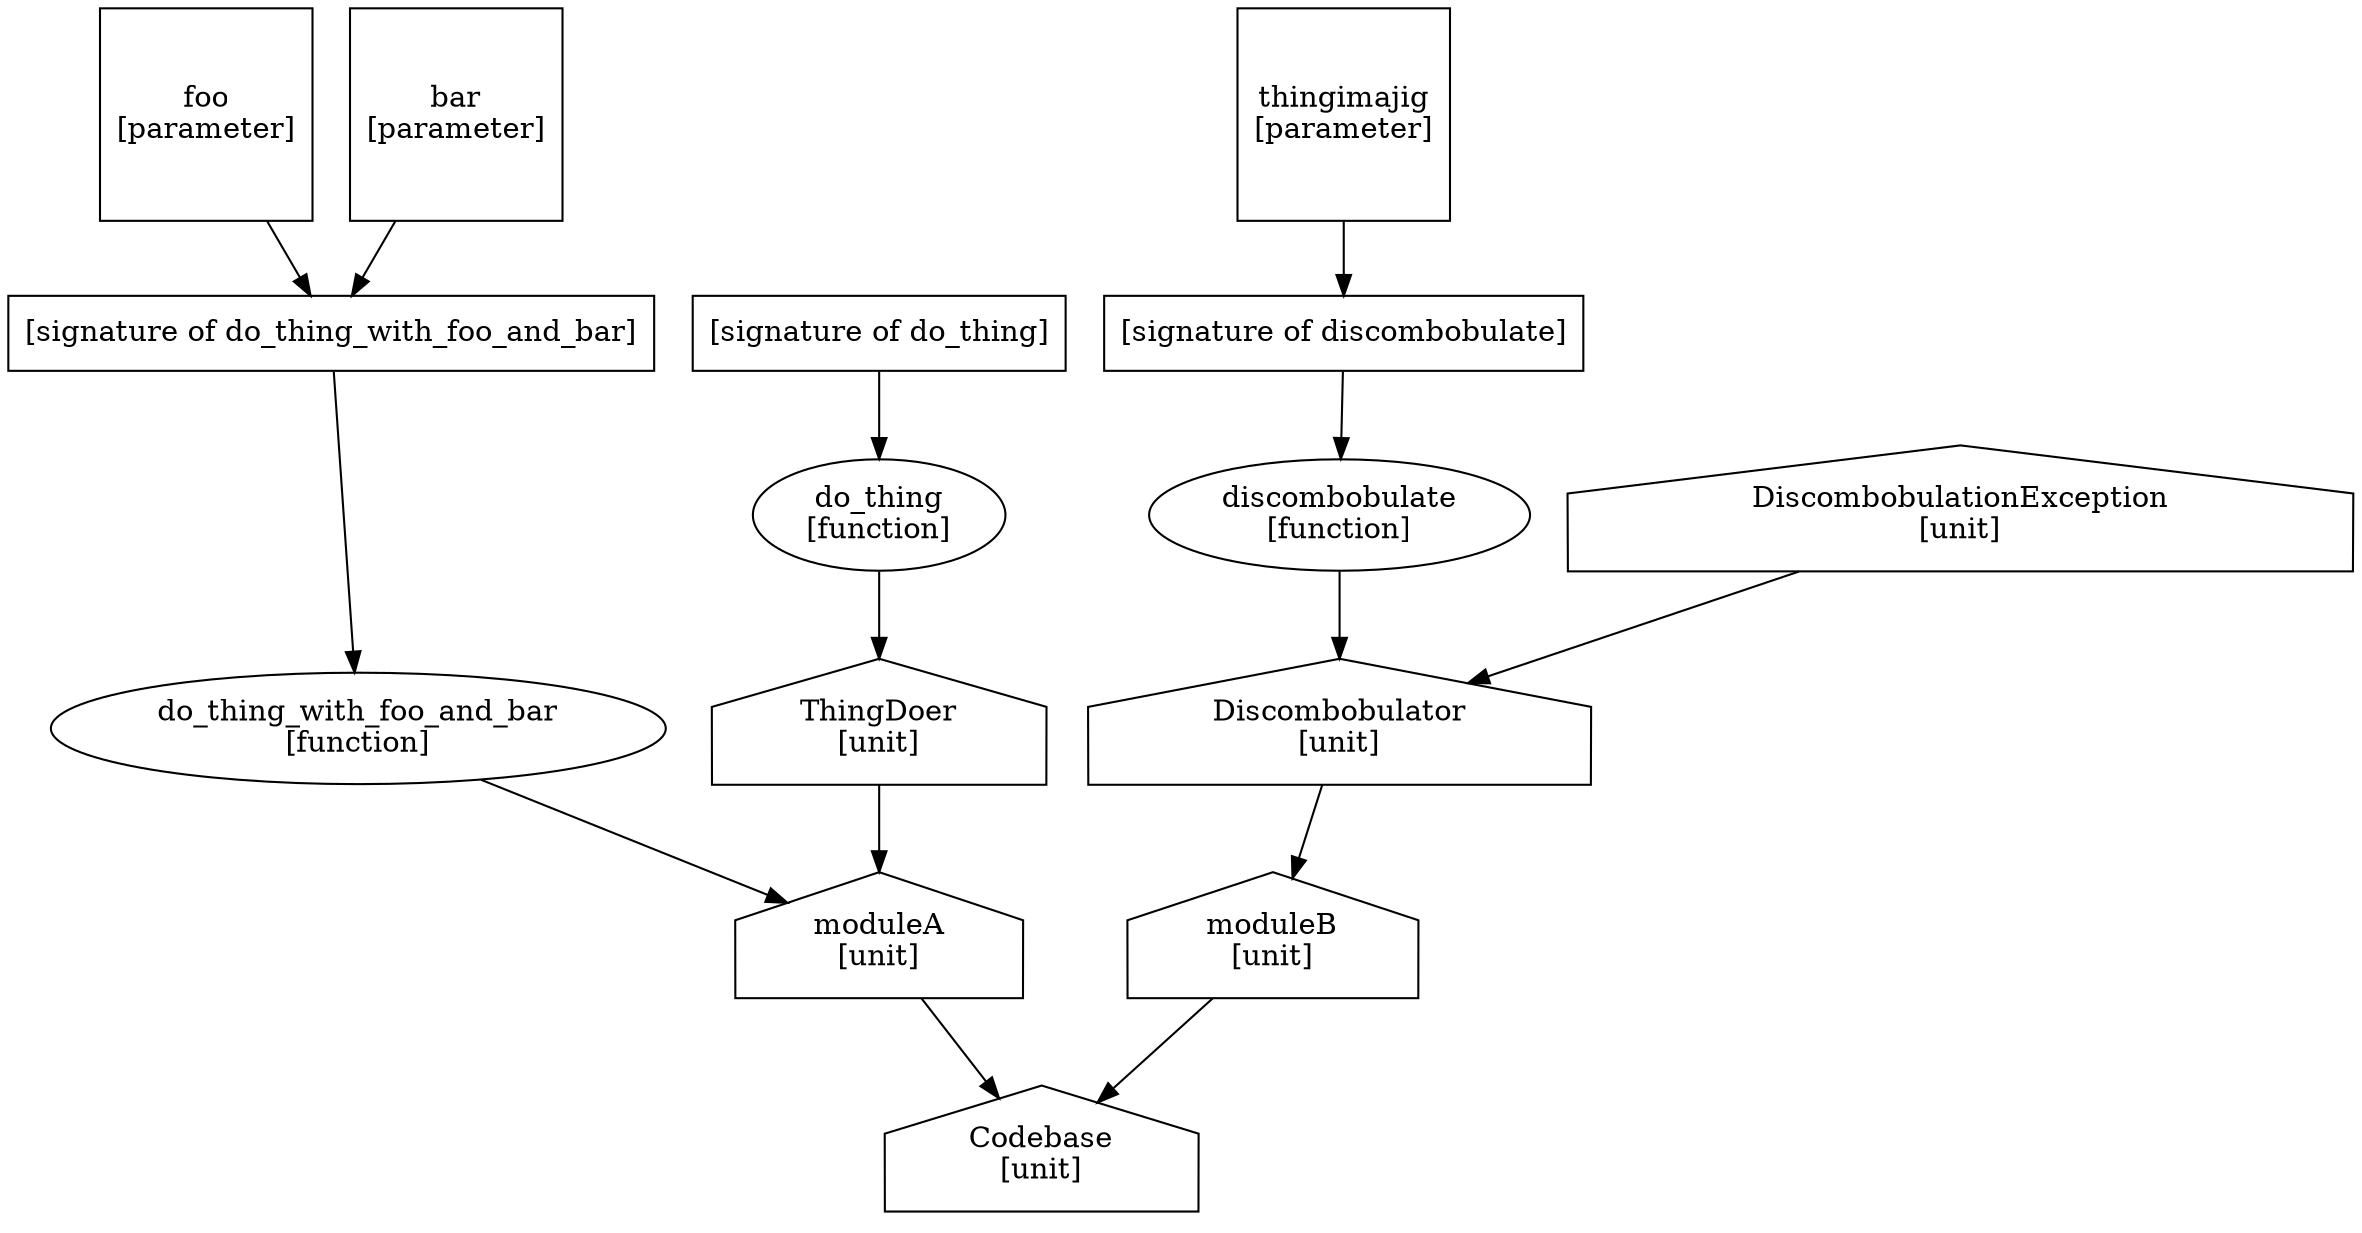 digraph representation_example {

    u_codebase [shape=house, label="Codebase\n[unit]"];

    /* module1.py */

    p_a [shape=square, label="foo\n[parameter]"];
    p_b [shape=square, label="bar\n[parameter]"];
    s_func [shape=box, label="[signature of do_thing_with_foo_and_bar]"];
    p_a -> s_func;
    p_b -> s_func;
    f_func [shape=ellipse, label="do_thing_with_foo_and_bar\n[function]"];
    s_func -> f_func;
    s_func_empty [shape=box, label="[signature of do_thing]"];
    f_func_empty [shape=ellipse, label="do_thing\n[function]"];
    s_func_empty -> f_func_empty;
    {rank=same; s_func s_func_empty};

    u_class [shape=house, label="ThingDoer\n[unit]"];
    f_func_empty -> u_class;

    u_module1 [shape=house, label="moduleA\n[unit]"];
    f_func -> u_module1;
    u_class -> u_module1;

    u_module1 -> u_codebase;

    /* module2.py */

    p_thingimajig [shape=square, label="thingimajig\n[parameter]"];
    s_disc [shape=box, label="[signature of discombobulate]"];
    p_thingimajig -> s_disc;
    f_disc [shape=ellipse, label="discombobulate\n[function]"];
    s_disc -> f_disc;

    u_discexc [shape=house, label="DiscombobulationException\n[unit]"]

    u_disc [shape=house, label="Discombobulator\n[unit]"];
    f_disc -> u_disc;
    u_discexc -> u_disc;

    u_module2 [shape=house, label="moduleB\n[unit]"]
    u_disc -> u_module2

    u_module2 -> u_codebase;

}